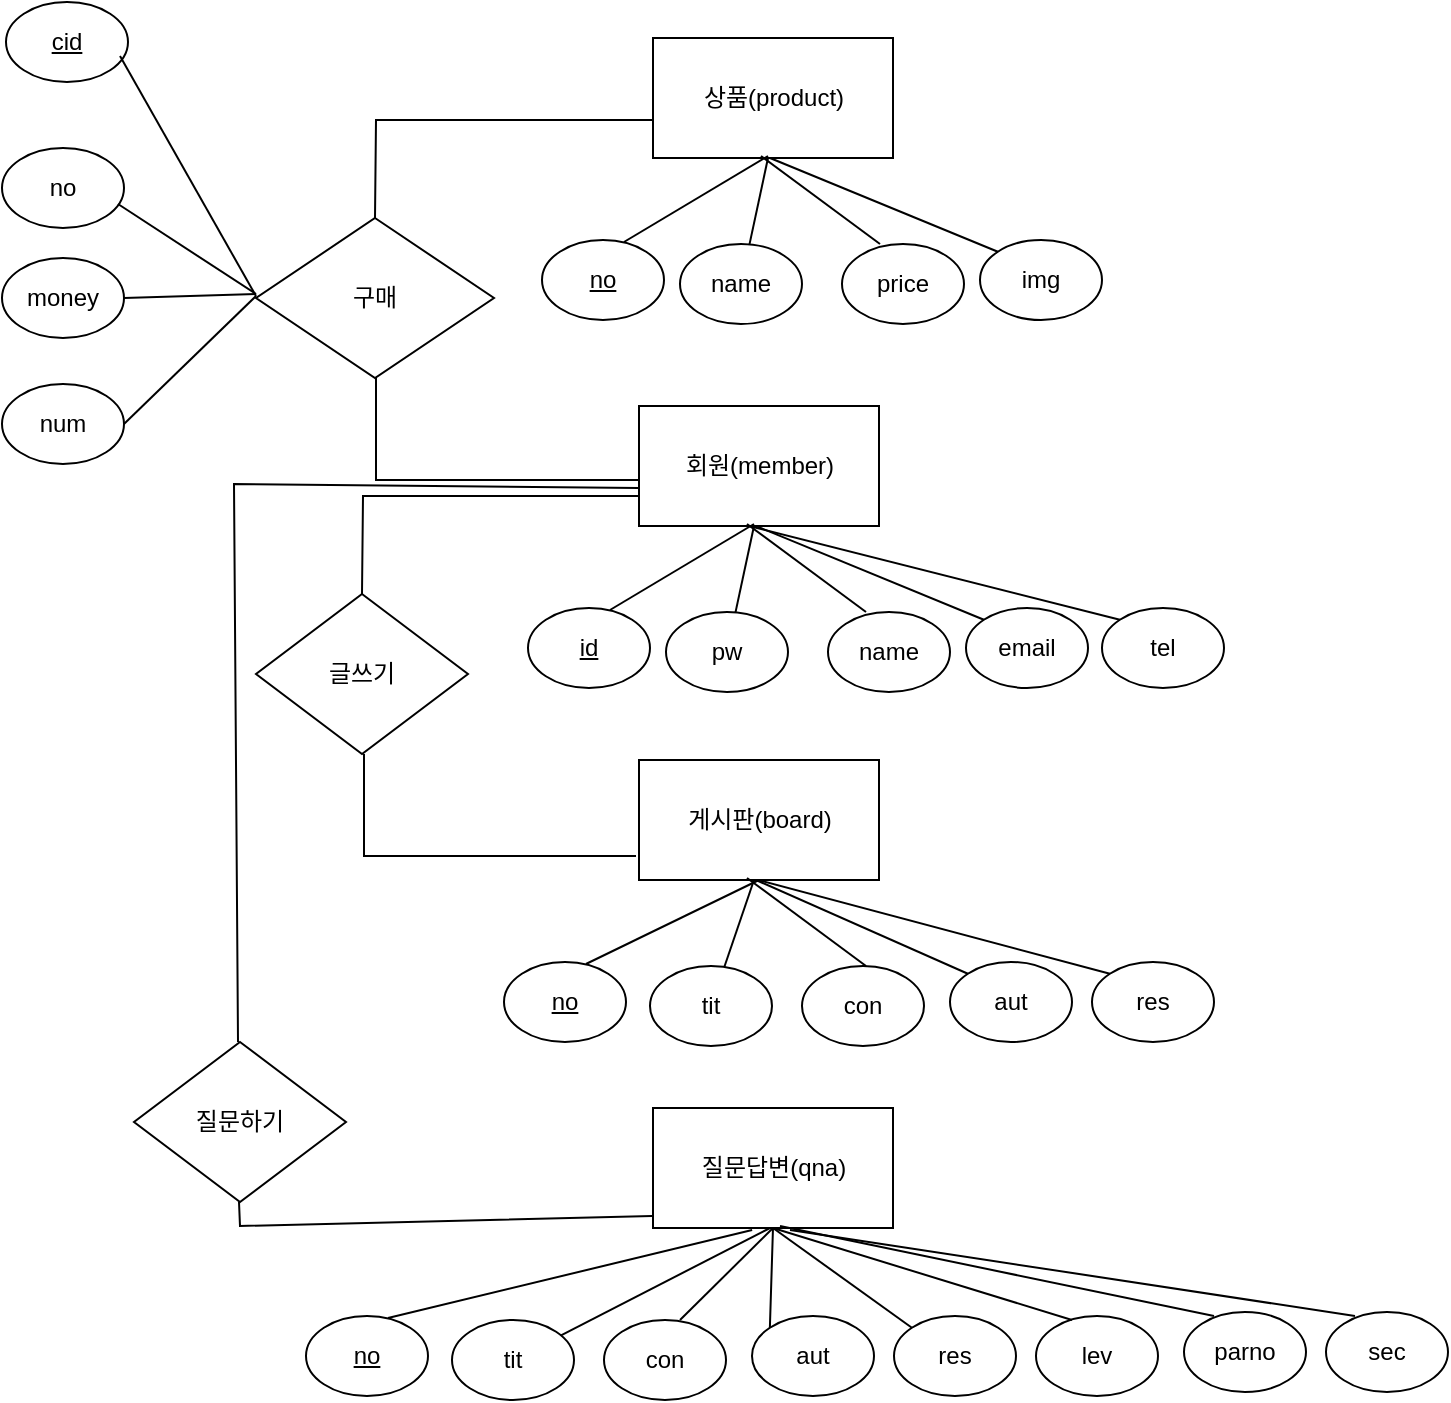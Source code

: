 <mxfile version="20.4.2" type="github">
  <diagram id="R2lEEEUBdFMjLlhIrx00" name="Page-1">
    <mxGraphModel dx="1662" dy="705" grid="0" gridSize="10" guides="1" tooltips="1" connect="1" arrows="1" fold="1" page="1" pageScale="1" pageWidth="850" pageHeight="1100" math="0" shadow="0" extFonts="Permanent Marker^https://fonts.googleapis.com/css?family=Permanent+Marker">
      <root>
        <mxCell id="0" />
        <mxCell id="1" parent="0" />
        <mxCell id="aYFYS4dmWl72IjPVExNx-1" value="회원(member)" style="rounded=0;whiteSpace=wrap;html=1;" parent="1" vertex="1">
          <mxGeometry x="414.5" y="290" width="120" height="60" as="geometry" />
        </mxCell>
        <mxCell id="aYFYS4dmWl72IjPVExNx-4" value="글쓰기" style="rhombus;whiteSpace=wrap;html=1;" parent="1" vertex="1">
          <mxGeometry x="223" y="384" width="106" height="80" as="geometry" />
        </mxCell>
        <mxCell id="aYFYS4dmWl72IjPVExNx-5" value="구매" style="rhombus;whiteSpace=wrap;html=1;" parent="1" vertex="1">
          <mxGeometry x="223" y="196" width="119" height="80" as="geometry" />
        </mxCell>
        <mxCell id="aYFYS4dmWl72IjPVExNx-7" value="&lt;u&gt;id&lt;/u&gt;" style="ellipse;whiteSpace=wrap;html=1;" parent="1" vertex="1">
          <mxGeometry x="359" y="391" width="61" height="40" as="geometry" />
        </mxCell>
        <mxCell id="aYFYS4dmWl72IjPVExNx-8" value="pw" style="ellipse;whiteSpace=wrap;html=1;" parent="1" vertex="1">
          <mxGeometry x="428" y="393" width="61" height="40" as="geometry" />
        </mxCell>
        <mxCell id="aYFYS4dmWl72IjPVExNx-9" value="name" style="ellipse;whiteSpace=wrap;html=1;" parent="1" vertex="1">
          <mxGeometry x="509" y="393" width="61" height="40" as="geometry" />
        </mxCell>
        <mxCell id="aYFYS4dmWl72IjPVExNx-10" value="email" style="ellipse;whiteSpace=wrap;html=1;" parent="1" vertex="1">
          <mxGeometry x="578" y="391" width="61" height="40" as="geometry" />
        </mxCell>
        <mxCell id="aYFYS4dmWl72IjPVExNx-22" value="" style="endArrow=none;html=1;rounded=0;exitX=0.672;exitY=0.025;exitDx=0;exitDy=0;exitPerimeter=0;" parent="1" source="aYFYS4dmWl72IjPVExNx-7" edge="1">
          <mxGeometry width="50" height="50" relative="1" as="geometry">
            <mxPoint x="422" y="399" as="sourcePoint" />
            <mxPoint x="472" y="349" as="targetPoint" />
          </mxGeometry>
        </mxCell>
        <mxCell id="aYFYS4dmWl72IjPVExNx-24" value="" style="endArrow=none;html=1;rounded=0;" parent="1" source="aYFYS4dmWl72IjPVExNx-8" edge="1">
          <mxGeometry width="50" height="50" relative="1" as="geometry">
            <mxPoint x="434.992" y="402" as="sourcePoint" />
            <mxPoint x="472" y="350" as="targetPoint" />
          </mxGeometry>
        </mxCell>
        <mxCell id="aYFYS4dmWl72IjPVExNx-25" value="" style="endArrow=none;html=1;rounded=0;entryX=0.45;entryY=0.983;entryDx=0;entryDy=0;entryPerimeter=0;" parent="1" target="aYFYS4dmWl72IjPVExNx-1" edge="1">
          <mxGeometry width="50" height="50" relative="1" as="geometry">
            <mxPoint x="528" y="393" as="sourcePoint" />
            <mxPoint x="492" y="369" as="targetPoint" />
          </mxGeometry>
        </mxCell>
        <mxCell id="aYFYS4dmWl72IjPVExNx-26" value="" style="endArrow=none;html=1;rounded=0;exitX=0;exitY=0;exitDx=0;exitDy=0;" parent="1" source="aYFYS4dmWl72IjPVExNx-10" edge="1">
          <mxGeometry width="50" height="50" relative="1" as="geometry">
            <mxPoint x="454.992" y="422" as="sourcePoint" />
            <mxPoint x="473" y="350" as="targetPoint" />
          </mxGeometry>
        </mxCell>
        <mxCell id="aYFYS4dmWl72IjPVExNx-27" value="게시판(board)" style="rounded=0;whiteSpace=wrap;html=1;" parent="1" vertex="1">
          <mxGeometry x="414.5" y="467" width="120" height="60" as="geometry" />
        </mxCell>
        <mxCell id="aYFYS4dmWl72IjPVExNx-28" value="&lt;u&gt;no&lt;/u&gt;" style="ellipse;whiteSpace=wrap;html=1;" parent="1" vertex="1">
          <mxGeometry x="347" y="568" width="61" height="40" as="geometry" />
        </mxCell>
        <mxCell id="aYFYS4dmWl72IjPVExNx-29" value="tit" style="ellipse;whiteSpace=wrap;html=1;" parent="1" vertex="1">
          <mxGeometry x="420" y="570" width="61" height="40" as="geometry" />
        </mxCell>
        <mxCell id="aYFYS4dmWl72IjPVExNx-30" value="con" style="ellipse;whiteSpace=wrap;html=1;" parent="1" vertex="1">
          <mxGeometry x="496" y="570" width="61" height="40" as="geometry" />
        </mxCell>
        <mxCell id="aYFYS4dmWl72IjPVExNx-31" value="aut" style="ellipse;whiteSpace=wrap;html=1;" parent="1" vertex="1">
          <mxGeometry x="570" y="568" width="61" height="40" as="geometry" />
        </mxCell>
        <mxCell id="aYFYS4dmWl72IjPVExNx-32" value="" style="endArrow=none;html=1;rounded=0;exitX=0.672;exitY=0.025;exitDx=0;exitDy=0;exitPerimeter=0;entryX=0.5;entryY=1;entryDx=0;entryDy=0;" parent="1" source="aYFYS4dmWl72IjPVExNx-28" target="aYFYS4dmWl72IjPVExNx-27" edge="1">
          <mxGeometry width="50" height="50" relative="1" as="geometry">
            <mxPoint x="623" y="446" as="sourcePoint" />
            <mxPoint x="673" y="396" as="targetPoint" />
          </mxGeometry>
        </mxCell>
        <mxCell id="aYFYS4dmWl72IjPVExNx-33" value="" style="endArrow=none;html=1;rounded=0;" parent="1" source="aYFYS4dmWl72IjPVExNx-29" edge="1">
          <mxGeometry width="50" height="50" relative="1" as="geometry">
            <mxPoint x="434.992" y="579" as="sourcePoint" />
            <mxPoint x="472" y="527" as="targetPoint" />
          </mxGeometry>
        </mxCell>
        <mxCell id="aYFYS4dmWl72IjPVExNx-34" value="" style="endArrow=none;html=1;rounded=0;entryX=0.45;entryY=0.983;entryDx=0;entryDy=0;entryPerimeter=0;" parent="1" target="aYFYS4dmWl72IjPVExNx-27" edge="1">
          <mxGeometry width="50" height="50" relative="1" as="geometry">
            <mxPoint x="528" y="570" as="sourcePoint" />
            <mxPoint x="492" y="546" as="targetPoint" />
          </mxGeometry>
        </mxCell>
        <mxCell id="aYFYS4dmWl72IjPVExNx-35" value="" style="endArrow=none;html=1;rounded=0;exitX=0;exitY=0;exitDx=0;exitDy=0;" parent="1" source="aYFYS4dmWl72IjPVExNx-31" edge="1">
          <mxGeometry width="50" height="50" relative="1" as="geometry">
            <mxPoint x="454.992" y="599" as="sourcePoint" />
            <mxPoint x="473" y="527" as="targetPoint" />
          </mxGeometry>
        </mxCell>
        <mxCell id="aYFYS4dmWl72IjPVExNx-37" value="상품(product)" style="rounded=0;whiteSpace=wrap;html=1;" parent="1" vertex="1">
          <mxGeometry x="421.5" y="106" width="120" height="60" as="geometry" />
        </mxCell>
        <mxCell id="aYFYS4dmWl72IjPVExNx-38" value="&lt;u&gt;no&lt;/u&gt;" style="ellipse;whiteSpace=wrap;html=1;" parent="1" vertex="1">
          <mxGeometry x="366" y="207" width="61" height="40" as="geometry" />
        </mxCell>
        <mxCell id="aYFYS4dmWl72IjPVExNx-39" value="name" style="ellipse;whiteSpace=wrap;html=1;" parent="1" vertex="1">
          <mxGeometry x="435" y="209" width="61" height="40" as="geometry" />
        </mxCell>
        <mxCell id="aYFYS4dmWl72IjPVExNx-40" value="price" style="ellipse;whiteSpace=wrap;html=1;" parent="1" vertex="1">
          <mxGeometry x="516" y="209" width="61" height="40" as="geometry" />
        </mxCell>
        <mxCell id="aYFYS4dmWl72IjPVExNx-41" value="img" style="ellipse;whiteSpace=wrap;html=1;" parent="1" vertex="1">
          <mxGeometry x="585" y="207" width="61" height="40" as="geometry" />
        </mxCell>
        <mxCell id="aYFYS4dmWl72IjPVExNx-42" value="" style="endArrow=none;html=1;rounded=0;exitX=0.672;exitY=0.025;exitDx=0;exitDy=0;exitPerimeter=0;" parent="1" source="aYFYS4dmWl72IjPVExNx-38" edge="1">
          <mxGeometry width="50" height="50" relative="1" as="geometry">
            <mxPoint x="429" y="215" as="sourcePoint" />
            <mxPoint x="479" y="165" as="targetPoint" />
          </mxGeometry>
        </mxCell>
        <mxCell id="aYFYS4dmWl72IjPVExNx-43" value="" style="endArrow=none;html=1;rounded=0;" parent="1" source="aYFYS4dmWl72IjPVExNx-39" edge="1">
          <mxGeometry width="50" height="50" relative="1" as="geometry">
            <mxPoint x="441.992" y="218" as="sourcePoint" />
            <mxPoint x="479" y="166" as="targetPoint" />
          </mxGeometry>
        </mxCell>
        <mxCell id="aYFYS4dmWl72IjPVExNx-44" value="" style="endArrow=none;html=1;rounded=0;entryX=0.45;entryY=0.983;entryDx=0;entryDy=0;entryPerimeter=0;" parent="1" target="aYFYS4dmWl72IjPVExNx-37" edge="1">
          <mxGeometry width="50" height="50" relative="1" as="geometry">
            <mxPoint x="535" y="209" as="sourcePoint" />
            <mxPoint x="499" y="185" as="targetPoint" />
          </mxGeometry>
        </mxCell>
        <mxCell id="aYFYS4dmWl72IjPVExNx-45" value="" style="endArrow=none;html=1;rounded=0;exitX=0;exitY=0;exitDx=0;exitDy=0;" parent="1" source="aYFYS4dmWl72IjPVExNx-41" edge="1">
          <mxGeometry width="50" height="50" relative="1" as="geometry">
            <mxPoint x="461.992" y="238" as="sourcePoint" />
            <mxPoint x="480" y="166" as="targetPoint" />
          </mxGeometry>
        </mxCell>
        <mxCell id="aYFYS4dmWl72IjPVExNx-46" value="tel" style="ellipse;whiteSpace=wrap;html=1;" parent="1" vertex="1">
          <mxGeometry x="646" y="391" width="61" height="40" as="geometry" />
        </mxCell>
        <mxCell id="aYFYS4dmWl72IjPVExNx-47" value="res" style="ellipse;whiteSpace=wrap;html=1;" parent="1" vertex="1">
          <mxGeometry x="641" y="568" width="61" height="40" as="geometry" />
        </mxCell>
        <mxCell id="aYFYS4dmWl72IjPVExNx-48" value="" style="endArrow=none;html=1;rounded=0;exitX=0;exitY=0;exitDx=0;exitDy=0;" parent="1" source="aYFYS4dmWl72IjPVExNx-46" edge="1">
          <mxGeometry width="50" height="50" relative="1" as="geometry">
            <mxPoint x="583.552" y="396.741" as="sourcePoint" />
            <mxPoint x="469.44" y="350" as="targetPoint" />
          </mxGeometry>
        </mxCell>
        <mxCell id="aYFYS4dmWl72IjPVExNx-49" value="" style="endArrow=none;html=1;rounded=0;exitX=0;exitY=0;exitDx=0;exitDy=0;" parent="1" source="aYFYS4dmWl72IjPVExNx-47" edge="1">
          <mxGeometry width="50" height="50" relative="1" as="geometry">
            <mxPoint x="588.112" y="573.741" as="sourcePoint" />
            <mxPoint x="474" y="527" as="targetPoint" />
          </mxGeometry>
        </mxCell>
        <mxCell id="aYFYS4dmWl72IjPVExNx-50" value="" style="endArrow=none;html=1;rounded=0;" parent="1" edge="1">
          <mxGeometry width="50" height="50" relative="1" as="geometry">
            <mxPoint x="414" y="327" as="sourcePoint" />
            <mxPoint x="283" y="276" as="targetPoint" />
            <Array as="points">
              <mxPoint x="283" y="327" />
            </Array>
          </mxGeometry>
        </mxCell>
        <mxCell id="aYFYS4dmWl72IjPVExNx-51" value="" style="endArrow=none;html=1;rounded=0;exitX=0.5;exitY=0;exitDx=0;exitDy=0;" parent="1" source="aYFYS4dmWl72IjPVExNx-5" edge="1">
          <mxGeometry width="50" height="50" relative="1" as="geometry">
            <mxPoint x="467" y="393" as="sourcePoint" />
            <mxPoint x="421" y="147" as="targetPoint" />
            <Array as="points">
              <mxPoint x="283" y="147" />
            </Array>
          </mxGeometry>
        </mxCell>
        <mxCell id="aYFYS4dmWl72IjPVExNx-52" value="" style="endArrow=none;html=1;rounded=0;exitX=0.5;exitY=0;exitDx=0;exitDy=0;" parent="1" edge="1">
          <mxGeometry width="50" height="50" relative="1" as="geometry">
            <mxPoint x="276" y="384" as="sourcePoint" />
            <mxPoint x="414.5" y="335" as="targetPoint" />
            <Array as="points">
              <mxPoint x="276.5" y="335" />
            </Array>
          </mxGeometry>
        </mxCell>
        <mxCell id="aYFYS4dmWl72IjPVExNx-53" value="" style="endArrow=none;html=1;rounded=0;" parent="1" edge="1">
          <mxGeometry width="50" height="50" relative="1" as="geometry">
            <mxPoint x="413" y="515" as="sourcePoint" />
            <mxPoint x="277" y="464" as="targetPoint" />
            <Array as="points">
              <mxPoint x="277" y="515" />
            </Array>
          </mxGeometry>
        </mxCell>
        <mxCell id="aYFYS4dmWl72IjPVExNx-54" value="no" style="ellipse;whiteSpace=wrap;html=1;" parent="1" vertex="1">
          <mxGeometry x="96" y="161" width="61" height="40" as="geometry" />
        </mxCell>
        <mxCell id="aYFYS4dmWl72IjPVExNx-55" value="money" style="ellipse;whiteSpace=wrap;html=1;" parent="1" vertex="1">
          <mxGeometry x="96" y="216" width="61" height="40" as="geometry" />
        </mxCell>
        <mxCell id="aYFYS4dmWl72IjPVExNx-56" value="num" style="ellipse;whiteSpace=wrap;html=1;" parent="1" vertex="1">
          <mxGeometry x="96" y="279" width="61" height="40" as="geometry" />
        </mxCell>
        <mxCell id="aYFYS4dmWl72IjPVExNx-57" value="&lt;u&gt;cid&lt;/u&gt;" style="ellipse;whiteSpace=wrap;html=1;" parent="1" vertex="1">
          <mxGeometry x="98" y="88" width="61" height="40" as="geometry" />
        </mxCell>
        <mxCell id="aYFYS4dmWl72IjPVExNx-59" value="" style="endArrow=none;html=1;rounded=0;" parent="1" edge="1">
          <mxGeometry width="50" height="50" relative="1" as="geometry">
            <mxPoint x="223" y="235" as="sourcePoint" />
            <mxPoint x="155" y="115" as="targetPoint" />
          </mxGeometry>
        </mxCell>
        <mxCell id="aYFYS4dmWl72IjPVExNx-61" value="" style="endArrow=none;html=1;rounded=0;exitX=0.951;exitY=0.7;exitDx=0;exitDy=0;exitPerimeter=0;" parent="1" source="aYFYS4dmWl72IjPVExNx-54" edge="1">
          <mxGeometry width="50" height="50" relative="1" as="geometry">
            <mxPoint x="291" y="354" as="sourcePoint" />
            <mxPoint x="223" y="234" as="targetPoint" />
          </mxGeometry>
        </mxCell>
        <mxCell id="aYFYS4dmWl72IjPVExNx-62" value="" style="endArrow=none;html=1;rounded=0;exitX=1;exitY=0.5;exitDx=0;exitDy=0;" parent="1" source="aYFYS4dmWl72IjPVExNx-55" edge="1">
          <mxGeometry width="50" height="50" relative="1" as="geometry">
            <mxPoint x="291" y="354" as="sourcePoint" />
            <mxPoint x="223" y="234" as="targetPoint" />
          </mxGeometry>
        </mxCell>
        <mxCell id="aYFYS4dmWl72IjPVExNx-63" value="" style="endArrow=none;html=1;rounded=0;exitX=1;exitY=0.5;exitDx=0;exitDy=0;" parent="1" source="aYFYS4dmWl72IjPVExNx-56" edge="1">
          <mxGeometry width="50" height="50" relative="1" as="geometry">
            <mxPoint x="291" y="355" as="sourcePoint" />
            <mxPoint x="223" y="235" as="targetPoint" />
          </mxGeometry>
        </mxCell>
        <mxCell id="s2KWmyEfjigTR1WckR-P-1" value="질문답변(qna)" style="rounded=0;whiteSpace=wrap;html=1;" vertex="1" parent="1">
          <mxGeometry x="421.5" y="641" width="120" height="60" as="geometry" />
        </mxCell>
        <mxCell id="s2KWmyEfjigTR1WckR-P-2" value="&lt;u&gt;no&lt;/u&gt;" style="ellipse;whiteSpace=wrap;html=1;" vertex="1" parent="1">
          <mxGeometry x="248" y="745" width="61" height="40" as="geometry" />
        </mxCell>
        <mxCell id="s2KWmyEfjigTR1WckR-P-3" value="tit" style="ellipse;whiteSpace=wrap;html=1;" vertex="1" parent="1">
          <mxGeometry x="321" y="747" width="61" height="40" as="geometry" />
        </mxCell>
        <mxCell id="s2KWmyEfjigTR1WckR-P-4" value="con" style="ellipse;whiteSpace=wrap;html=1;" vertex="1" parent="1">
          <mxGeometry x="397" y="747" width="61" height="40" as="geometry" />
        </mxCell>
        <mxCell id="s2KWmyEfjigTR1WckR-P-5" value="aut" style="ellipse;whiteSpace=wrap;html=1;" vertex="1" parent="1">
          <mxGeometry x="471" y="745" width="61" height="40" as="geometry" />
        </mxCell>
        <mxCell id="s2KWmyEfjigTR1WckR-P-6" value="" style="endArrow=none;html=1;rounded=0;exitX=0.672;exitY=0.025;exitDx=0;exitDy=0;exitPerimeter=0;entryX=0.413;entryY=1.017;entryDx=0;entryDy=0;entryPerimeter=0;" edge="1" parent="1" source="s2KWmyEfjigTR1WckR-P-2" target="s2KWmyEfjigTR1WckR-P-1">
          <mxGeometry width="50" height="50" relative="1" as="geometry">
            <mxPoint x="524" y="623" as="sourcePoint" />
            <mxPoint x="375.5" y="704" as="targetPoint" />
          </mxGeometry>
        </mxCell>
        <mxCell id="s2KWmyEfjigTR1WckR-P-7" value="" style="endArrow=none;html=1;rounded=0;" edge="1" parent="1" source="s2KWmyEfjigTR1WckR-P-3">
          <mxGeometry width="50" height="50" relative="1" as="geometry">
            <mxPoint x="335.992" y="756" as="sourcePoint" />
            <mxPoint x="480" y="701" as="targetPoint" />
          </mxGeometry>
        </mxCell>
        <mxCell id="s2KWmyEfjigTR1WckR-P-8" value="" style="endArrow=none;html=1;rounded=0;exitX=0;exitY=0;exitDx=0;exitDy=0;entryX=0.5;entryY=1;entryDx=0;entryDy=0;" edge="1" parent="1" source="s2KWmyEfjigTR1WckR-P-5" target="s2KWmyEfjigTR1WckR-P-1">
          <mxGeometry width="50" height="50" relative="1" as="geometry">
            <mxPoint x="355.992" y="776" as="sourcePoint" />
            <mxPoint x="374" y="704" as="targetPoint" />
          </mxGeometry>
        </mxCell>
        <mxCell id="s2KWmyEfjigTR1WckR-P-9" value="res" style="ellipse;whiteSpace=wrap;html=1;" vertex="1" parent="1">
          <mxGeometry x="542" y="745" width="61" height="40" as="geometry" />
        </mxCell>
        <mxCell id="s2KWmyEfjigTR1WckR-P-10" value="" style="endArrow=none;html=1;rounded=0;exitX=0;exitY=0;exitDx=0;exitDy=0;entryX=0.5;entryY=1;entryDx=0;entryDy=0;" edge="1" parent="1" source="s2KWmyEfjigTR1WckR-P-9" target="s2KWmyEfjigTR1WckR-P-1">
          <mxGeometry width="50" height="50" relative="1" as="geometry">
            <mxPoint x="489.112" y="750.741" as="sourcePoint" />
            <mxPoint x="375" y="704" as="targetPoint" />
          </mxGeometry>
        </mxCell>
        <mxCell id="s2KWmyEfjigTR1WckR-P-11" value="lev" style="ellipse;whiteSpace=wrap;html=1;" vertex="1" parent="1">
          <mxGeometry x="613" y="745" width="61" height="40" as="geometry" />
        </mxCell>
        <mxCell id="s2KWmyEfjigTR1WckR-P-12" value="parno" style="ellipse;whiteSpace=wrap;html=1;" vertex="1" parent="1">
          <mxGeometry x="687" y="743" width="61" height="40" as="geometry" />
        </mxCell>
        <mxCell id="s2KWmyEfjigTR1WckR-P-13" value="sec" style="ellipse;whiteSpace=wrap;html=1;" vertex="1" parent="1">
          <mxGeometry x="758" y="743" width="61" height="40" as="geometry" />
        </mxCell>
        <mxCell id="s2KWmyEfjigTR1WckR-P-14" value="" style="endArrow=none;html=1;rounded=0;exitX=0;exitY=0;exitDx=0;exitDy=0;entryX=0.5;entryY=1;entryDx=0;entryDy=0;" edge="1" parent="1" target="s2KWmyEfjigTR1WckR-P-1">
          <mxGeometry width="50" height="50" relative="1" as="geometry">
            <mxPoint x="435.002" y="747.001" as="sourcePoint" />
            <mxPoint x="436.39" y="697.26" as="targetPoint" />
          </mxGeometry>
        </mxCell>
        <mxCell id="s2KWmyEfjigTR1WckR-P-15" value="" style="endArrow=none;html=1;rounded=0;exitX=0;exitY=0;exitDx=0;exitDy=0;entryX=0.5;entryY=1;entryDx=0;entryDy=0;" edge="1" parent="1" target="s2KWmyEfjigTR1WckR-P-1">
          <mxGeometry width="50" height="50" relative="1" as="geometry">
            <mxPoint x="631.002" y="747.001" as="sourcePoint" />
            <mxPoint x="561.39" y="697.26" as="targetPoint" />
          </mxGeometry>
        </mxCell>
        <mxCell id="s2KWmyEfjigTR1WckR-P-18" value="" style="endArrow=none;html=1;rounded=0;exitX=0;exitY=0;exitDx=0;exitDy=0;" edge="1" parent="1">
          <mxGeometry width="50" height="50" relative="1" as="geometry">
            <mxPoint x="702.002" y="745.001" as="sourcePoint" />
            <mxPoint x="485" y="700" as="targetPoint" />
          </mxGeometry>
        </mxCell>
        <mxCell id="s2KWmyEfjigTR1WckR-P-19" value="" style="endArrow=none;html=1;rounded=0;exitX=0;exitY=0;exitDx=0;exitDy=0;" edge="1" parent="1">
          <mxGeometry width="50" height="50" relative="1" as="geometry">
            <mxPoint x="772.502" y="745.001" as="sourcePoint" />
            <mxPoint x="490" y="702" as="targetPoint" />
          </mxGeometry>
        </mxCell>
        <mxCell id="s2KWmyEfjigTR1WckR-P-20" value="질문하기" style="rhombus;whiteSpace=wrap;html=1;" vertex="1" parent="1">
          <mxGeometry x="162" y="608" width="106" height="80" as="geometry" />
        </mxCell>
        <mxCell id="s2KWmyEfjigTR1WckR-P-21" value="" style="endArrow=none;html=1;rounded=0;" edge="1" parent="1">
          <mxGeometry width="50" height="50" relative="1" as="geometry">
            <mxPoint x="214" y="608" as="sourcePoint" />
            <mxPoint x="414.5" y="331" as="targetPoint" />
            <Array as="points">
              <mxPoint x="212" y="329" />
            </Array>
          </mxGeometry>
        </mxCell>
        <mxCell id="s2KWmyEfjigTR1WckR-P-23" value="" style="endArrow=none;html=1;rounded=0;" edge="1" parent="1">
          <mxGeometry width="50" height="50" relative="1" as="geometry">
            <mxPoint x="421" y="695" as="sourcePoint" />
            <mxPoint x="214.5" y="688" as="targetPoint" />
            <Array as="points">
              <mxPoint x="215" y="700" />
            </Array>
          </mxGeometry>
        </mxCell>
      </root>
    </mxGraphModel>
  </diagram>
</mxfile>
